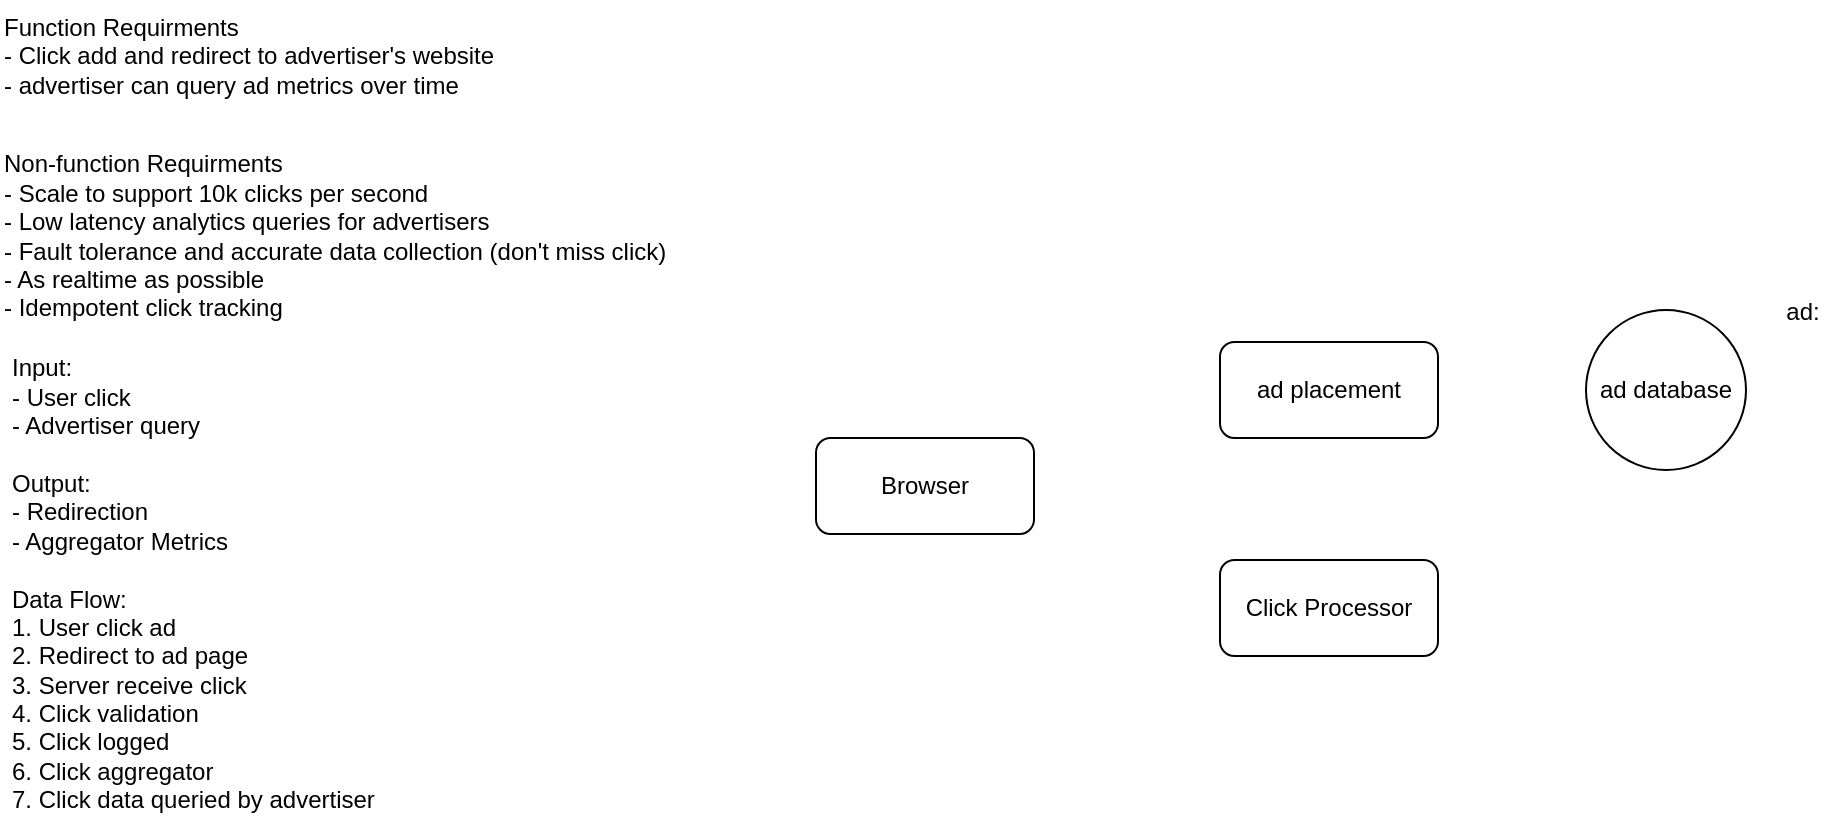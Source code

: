 <mxfile version="26.2.2">
  <diagram name="Page-1" id="9C-YQcGpO-vJdkxgT3L4">
    <mxGraphModel dx="1420" dy="777" grid="0" gridSize="10" guides="1" tooltips="1" connect="1" arrows="1" fold="1" page="0" pageScale="1" pageWidth="850" pageHeight="1100" math="0" shadow="0">
      <root>
        <mxCell id="0" />
        <mxCell id="1" parent="0" />
        <mxCell id="GKhWHmmIMckjG3j1GxFx-1" value="Function Requirments&lt;div&gt;- Click add and redirect to advertiser&#39;s website&lt;/div&gt;&lt;div&gt;- advertiser can query ad metrics over time&lt;/div&gt;" style="text;html=1;align=left;verticalAlign=middle;resizable=0;points=[];autosize=1;strokeColor=none;fillColor=none;" vertex="1" parent="1">
          <mxGeometry x="-9" y="166" width="263" height="55" as="geometry" />
        </mxCell>
        <mxCell id="GKhWHmmIMckjG3j1GxFx-2" value="Non-function Requirments&lt;div&gt;- Scale to support 10k clicks per second&lt;/div&gt;&lt;div&gt;- Low latency analytics queries for advertisers&lt;/div&gt;&lt;div&gt;- Fault tolerance and accurate data collection (don&#39;t miss click)&lt;/div&gt;&lt;div&gt;- As realtime as possible&lt;/div&gt;&lt;div&gt;- Idempotent click tracking&lt;/div&gt;" style="text;html=1;align=left;verticalAlign=middle;resizable=0;points=[];autosize=1;strokeColor=none;fillColor=none;" vertex="1" parent="1">
          <mxGeometry x="-9" y="235" width="349" height="98" as="geometry" />
        </mxCell>
        <mxCell id="GKhWHmmIMckjG3j1GxFx-3" value="&lt;div&gt;Input:&lt;/div&gt;&lt;div&gt;- User click&lt;/div&gt;&lt;div&gt;- Advertiser query&lt;/div&gt;&lt;div&gt;&lt;br&gt;&lt;/div&gt;&lt;div&gt;Output:&lt;/div&gt;&lt;div&gt;- Redirection&lt;/div&gt;&lt;div&gt;- Aggregator Metrics&lt;/div&gt;&lt;div&gt;&lt;br&gt;&lt;/div&gt;&lt;div&gt;Data Flow:&lt;/div&gt;&lt;div&gt;1. User click ad&lt;/div&gt;&lt;div&gt;2. Redirect to ad page&lt;/div&gt;&lt;div&gt;3. Server receive click&lt;/div&gt;&lt;div&gt;4. Click validation&lt;/div&gt;&lt;div&gt;5. Click logged&lt;/div&gt;&lt;div&gt;6. Click aggregator&lt;span style=&quot;white-space: pre;&quot;&gt;&#x9;&lt;/span&gt;&lt;/div&gt;&lt;div&gt;7. Click data queried by advertiser&lt;/div&gt;" style="text;html=1;align=left;verticalAlign=middle;resizable=0;points=[];autosize=1;strokeColor=none;fillColor=none;" vertex="1" parent="1">
          <mxGeometry x="-5" y="337" width="199" height="242" as="geometry" />
        </mxCell>
        <mxCell id="GKhWHmmIMckjG3j1GxFx-4" value="Browser" style="rounded=1;whiteSpace=wrap;html=1;" vertex="1" parent="1">
          <mxGeometry x="399" y="385" width="109" height="48" as="geometry" />
        </mxCell>
        <mxCell id="GKhWHmmIMckjG3j1GxFx-6" value="Click Processor" style="rounded=1;whiteSpace=wrap;html=1;" vertex="1" parent="1">
          <mxGeometry x="601" y="446" width="109" height="48" as="geometry" />
        </mxCell>
        <mxCell id="GKhWHmmIMckjG3j1GxFx-8" value="ad placement" style="rounded=1;whiteSpace=wrap;html=1;" vertex="1" parent="1">
          <mxGeometry x="601" y="337" width="109" height="48" as="geometry" />
        </mxCell>
        <mxCell id="GKhWHmmIMckjG3j1GxFx-9" value="ad database" style="ellipse;whiteSpace=wrap;html=1;aspect=fixed;" vertex="1" parent="1">
          <mxGeometry x="784" y="321" width="80" height="80" as="geometry" />
        </mxCell>
        <mxCell id="GKhWHmmIMckjG3j1GxFx-10" value="ad:&lt;div&gt;&lt;br&gt;&lt;/div&gt;" style="text;html=1;align=center;verticalAlign=middle;resizable=0;points=[];autosize=1;strokeColor=none;fillColor=none;" vertex="1" parent="1">
          <mxGeometry x="874" y="308" width="35" height="41" as="geometry" />
        </mxCell>
      </root>
    </mxGraphModel>
  </diagram>
</mxfile>
